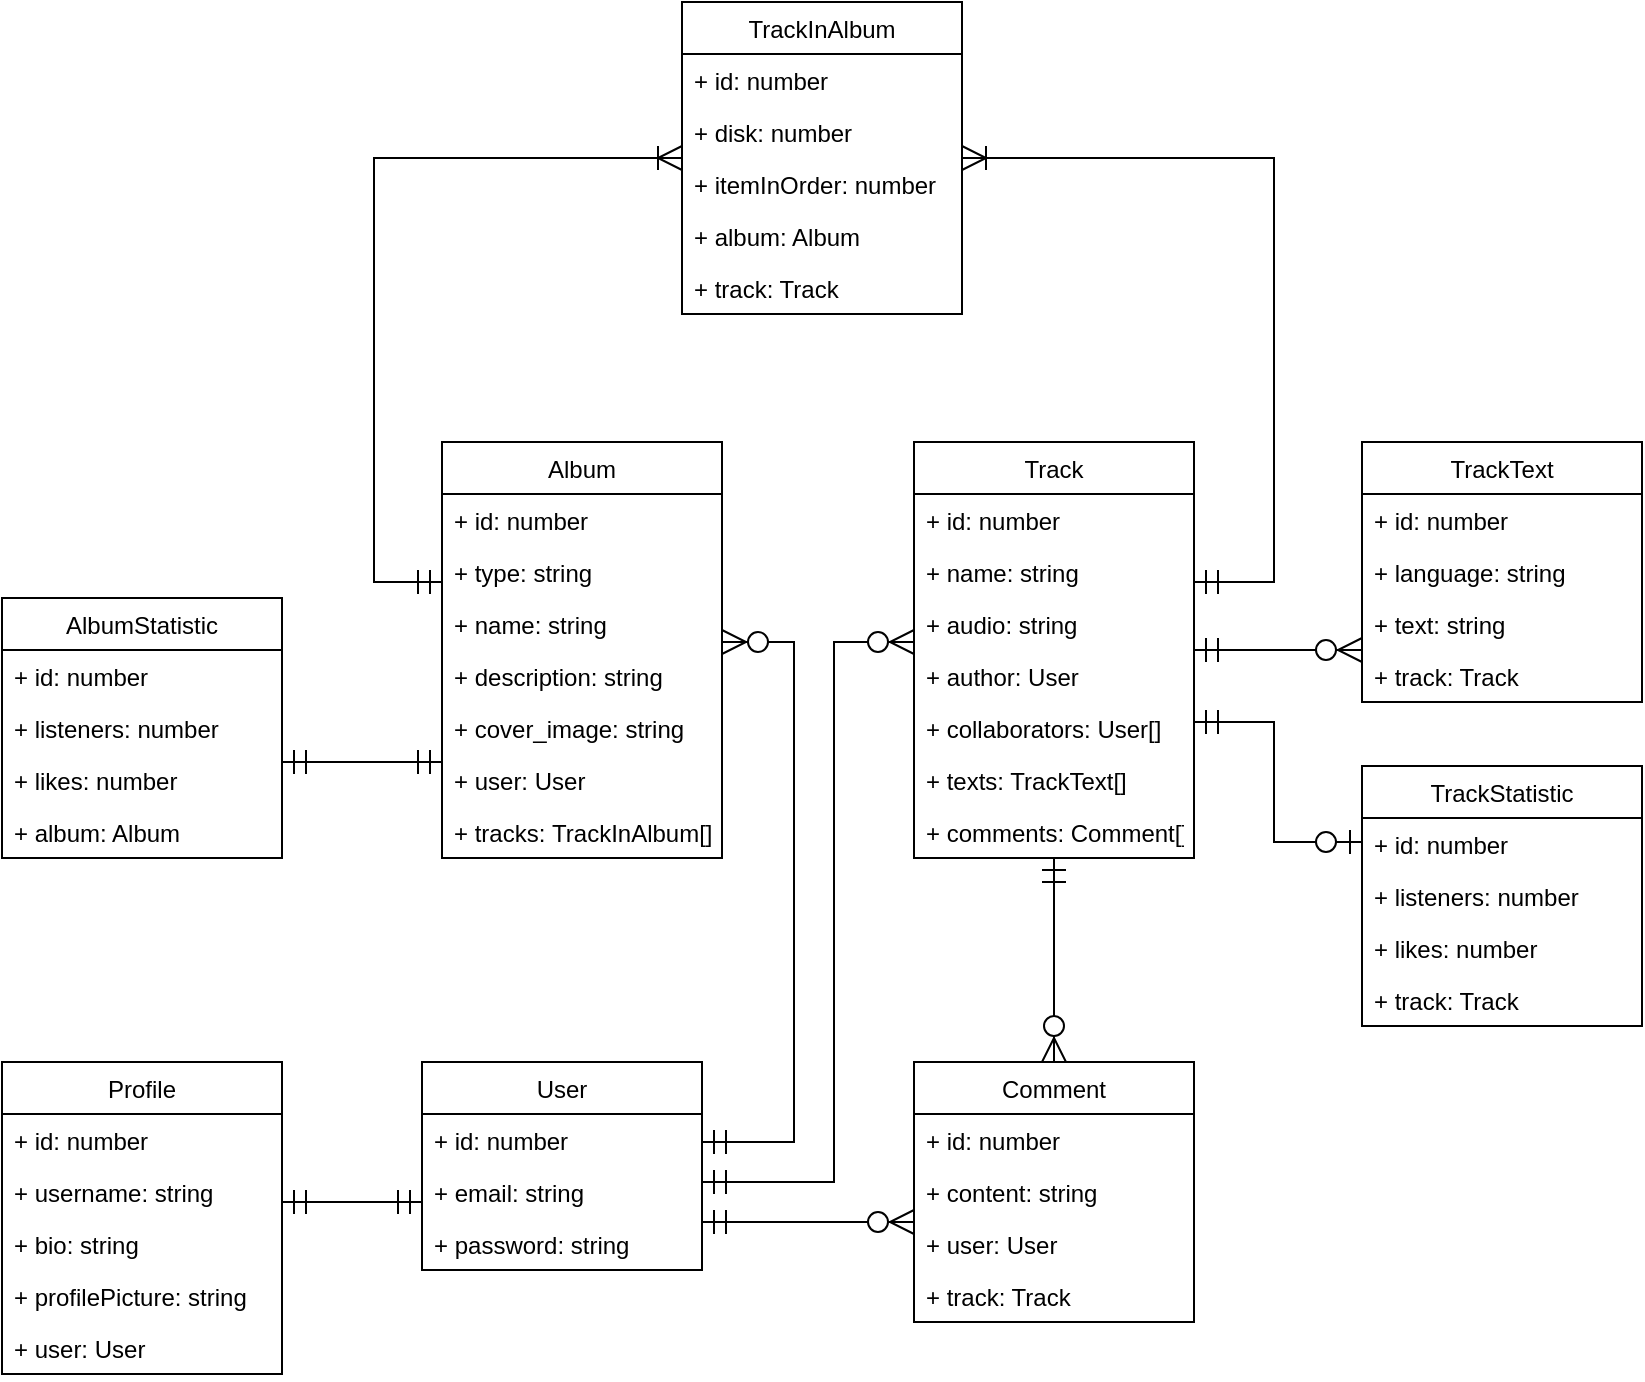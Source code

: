 <mxfile version="16.2.4" type="device"><diagram id="b0WNsbX9S3KNt1-1rh22" name="Page-1"><mxGraphModel dx="1038" dy="579" grid="1" gridSize="10" guides="1" tooltips="1" connect="1" arrows="1" fold="1" page="1" pageScale="1" pageWidth="827" pageHeight="1169" math="0" shadow="0"><root><mxCell id="0"/><mxCell id="1" parent="0"/><mxCell id="_lEyPJwZfiS7xS8hOBwF-5" value="Album" style="swimlane;fontStyle=0;childLayout=stackLayout;horizontal=1;startSize=26;fillColor=none;horizontalStack=0;resizeParent=1;resizeParentMax=0;resizeLast=0;collapsible=1;marginBottom=0;" parent="1" vertex="1"><mxGeometry x="224" y="230" width="140" height="208" as="geometry"/></mxCell><mxCell id="_lEyPJwZfiS7xS8hOBwF-6" value="+ id: number" style="text;strokeColor=none;fillColor=none;align=left;verticalAlign=top;spacingLeft=4;spacingRight=4;overflow=hidden;rotatable=0;points=[[0,0.5],[1,0.5]];portConstraint=eastwest;" parent="_lEyPJwZfiS7xS8hOBwF-5" vertex="1"><mxGeometry y="26" width="140" height="26" as="geometry"/></mxCell><mxCell id="JOfhI3XppNqp80Z-B2s7-26" value="+ type: string" style="text;strokeColor=none;fillColor=none;align=left;verticalAlign=top;spacingLeft=4;spacingRight=4;overflow=hidden;rotatable=0;points=[[0,0.5],[1,0.5]];portConstraint=eastwest;" vertex="1" parent="_lEyPJwZfiS7xS8hOBwF-5"><mxGeometry y="52" width="140" height="26" as="geometry"/></mxCell><mxCell id="_lEyPJwZfiS7xS8hOBwF-7" value="+ name: string" style="text;strokeColor=none;fillColor=none;align=left;verticalAlign=top;spacingLeft=4;spacingRight=4;overflow=hidden;rotatable=0;points=[[0,0.5],[1,0.5]];portConstraint=eastwest;" parent="_lEyPJwZfiS7xS8hOBwF-5" vertex="1"><mxGeometry y="78" width="140" height="26" as="geometry"/></mxCell><mxCell id="JOfhI3XppNqp80Z-B2s7-14" value="+ description: string" style="text;strokeColor=none;fillColor=none;align=left;verticalAlign=top;spacingLeft=4;spacingRight=4;overflow=hidden;rotatable=0;points=[[0,0.5],[1,0.5]];portConstraint=eastwest;" vertex="1" parent="_lEyPJwZfiS7xS8hOBwF-5"><mxGeometry y="104" width="140" height="26" as="geometry"/></mxCell><mxCell id="_lEyPJwZfiS7xS8hOBwF-9" value="+ cover_image: string" style="text;strokeColor=none;fillColor=none;align=left;verticalAlign=top;spacingLeft=4;spacingRight=4;overflow=hidden;rotatable=0;points=[[0,0.5],[1,0.5]];portConstraint=eastwest;" parent="_lEyPJwZfiS7xS8hOBwF-5" vertex="1"><mxGeometry y="130" width="140" height="26" as="geometry"/></mxCell><mxCell id="_lEyPJwZfiS7xS8hOBwF-8" value="+ user: User" style="text;strokeColor=none;fillColor=none;align=left;verticalAlign=top;spacingLeft=4;spacingRight=4;overflow=hidden;rotatable=0;points=[[0,0.5],[1,0.5]];portConstraint=eastwest;" parent="_lEyPJwZfiS7xS8hOBwF-5" vertex="1"><mxGeometry y="156" width="140" height="26" as="geometry"/></mxCell><mxCell id="_lEyPJwZfiS7xS8hOBwF-10" value="+ tracks: TrackInAlbum[]" style="text;strokeColor=none;fillColor=none;align=left;verticalAlign=top;spacingLeft=4;spacingRight=4;overflow=hidden;rotatable=0;points=[[0,0.5],[1,0.5]];portConstraint=eastwest;" parent="_lEyPJwZfiS7xS8hOBwF-5" vertex="1"><mxGeometry y="182" width="140" height="26" as="geometry"/></mxCell><mxCell id="_lEyPJwZfiS7xS8hOBwF-11" value="Track" style="swimlane;fontStyle=0;childLayout=stackLayout;horizontal=1;startSize=26;fillColor=none;horizontalStack=0;resizeParent=1;resizeParentMax=0;resizeLast=0;collapsible=1;marginBottom=0;" parent="1" vertex="1"><mxGeometry x="460" y="230" width="140" height="208" as="geometry"/></mxCell><mxCell id="_lEyPJwZfiS7xS8hOBwF-12" value="+ id: number" style="text;strokeColor=none;fillColor=none;align=left;verticalAlign=top;spacingLeft=4;spacingRight=4;overflow=hidden;rotatable=0;points=[[0,0.5],[1,0.5]];portConstraint=eastwest;" parent="_lEyPJwZfiS7xS8hOBwF-11" vertex="1"><mxGeometry y="26" width="140" height="26" as="geometry"/></mxCell><mxCell id="_lEyPJwZfiS7xS8hOBwF-13" value="+ name: string" style="text;strokeColor=none;fillColor=none;align=left;verticalAlign=top;spacingLeft=4;spacingRight=4;overflow=hidden;rotatable=0;points=[[0,0.5],[1,0.5]];portConstraint=eastwest;" parent="_lEyPJwZfiS7xS8hOBwF-11" vertex="1"><mxGeometry y="52" width="140" height="26" as="geometry"/></mxCell><mxCell id="_lEyPJwZfiS7xS8hOBwF-52" value="+ audio: string" style="text;strokeColor=none;fillColor=none;align=left;verticalAlign=top;spacingLeft=4;spacingRight=4;overflow=hidden;rotatable=0;points=[[0,0.5],[1,0.5]];portConstraint=eastwest;" parent="_lEyPJwZfiS7xS8hOBwF-11" vertex="1"><mxGeometry y="78" width="140" height="26" as="geometry"/></mxCell><mxCell id="JOfhI3XppNqp80Z-B2s7-53" value="+ author: User" style="text;strokeColor=none;fillColor=none;align=left;verticalAlign=top;spacingLeft=4;spacingRight=4;overflow=hidden;rotatable=0;points=[[0,0.5],[1,0.5]];portConstraint=eastwest;" vertex="1" parent="_lEyPJwZfiS7xS8hOBwF-11"><mxGeometry y="104" width="140" height="26" as="geometry"/></mxCell><mxCell id="_lEyPJwZfiS7xS8hOBwF-14" value="+ collaborators: User[]" style="text;strokeColor=none;fillColor=none;align=left;verticalAlign=top;spacingLeft=4;spacingRight=4;overflow=hidden;rotatable=0;points=[[0,0.5],[1,0.5]];portConstraint=eastwest;" parent="_lEyPJwZfiS7xS8hOBwF-11" vertex="1"><mxGeometry y="130" width="140" height="26" as="geometry"/></mxCell><mxCell id="_lEyPJwZfiS7xS8hOBwF-60" value="+ texts: TrackText[]" style="text;strokeColor=none;fillColor=none;align=left;verticalAlign=top;spacingLeft=4;spacingRight=4;overflow=hidden;rotatable=0;points=[[0,0.5],[1,0.5]];portConstraint=eastwest;" parent="_lEyPJwZfiS7xS8hOBwF-11" vertex="1"><mxGeometry y="156" width="140" height="26" as="geometry"/></mxCell><mxCell id="_lEyPJwZfiS7xS8hOBwF-59" value="+ comments: Comment[]" style="text;strokeColor=none;fillColor=none;align=left;verticalAlign=top;spacingLeft=4;spacingRight=4;overflow=hidden;rotatable=0;points=[[0,0.5],[1,0.5]];portConstraint=eastwest;" parent="_lEyPJwZfiS7xS8hOBwF-11" vertex="1"><mxGeometry y="182" width="140" height="26" as="geometry"/></mxCell><mxCell id="_lEyPJwZfiS7xS8hOBwF-23" value="Comment" style="swimlane;fontStyle=0;childLayout=stackLayout;horizontal=1;startSize=26;fillColor=none;horizontalStack=0;resizeParent=1;resizeParentMax=0;resizeLast=0;collapsible=1;marginBottom=0;" parent="1" vertex="1"><mxGeometry x="460" y="540" width="140" height="130" as="geometry"/></mxCell><mxCell id="_lEyPJwZfiS7xS8hOBwF-24" value="+ id: number" style="text;strokeColor=none;fillColor=none;align=left;verticalAlign=top;spacingLeft=4;spacingRight=4;overflow=hidden;rotatable=0;points=[[0,0.5],[1,0.5]];portConstraint=eastwest;" parent="_lEyPJwZfiS7xS8hOBwF-23" vertex="1"><mxGeometry y="26" width="140" height="26" as="geometry"/></mxCell><mxCell id="_lEyPJwZfiS7xS8hOBwF-27" value="+ content: string" style="text;strokeColor=none;fillColor=none;align=left;verticalAlign=top;spacingLeft=4;spacingRight=4;overflow=hidden;rotatable=0;points=[[0,0.5],[1,0.5]];portConstraint=eastwest;" parent="_lEyPJwZfiS7xS8hOBwF-23" vertex="1"><mxGeometry y="52" width="140" height="26" as="geometry"/></mxCell><mxCell id="_lEyPJwZfiS7xS8hOBwF-26" value="+ user: User" style="text;strokeColor=none;fillColor=none;align=left;verticalAlign=top;spacingLeft=4;spacingRight=4;overflow=hidden;rotatable=0;points=[[0,0.5],[1,0.5]];portConstraint=eastwest;" parent="_lEyPJwZfiS7xS8hOBwF-23" vertex="1"><mxGeometry y="78" width="140" height="26" as="geometry"/></mxCell><mxCell id="_lEyPJwZfiS7xS8hOBwF-25" value="+ track: Track" style="text;strokeColor=none;fillColor=none;align=left;verticalAlign=top;spacingLeft=4;spacingRight=4;overflow=hidden;rotatable=0;points=[[0,0.5],[1,0.5]];portConstraint=eastwest;" parent="_lEyPJwZfiS7xS8hOBwF-23" vertex="1"><mxGeometry y="104" width="140" height="26" as="geometry"/></mxCell><mxCell id="_lEyPJwZfiS7xS8hOBwF-29" value="User" style="swimlane;fontStyle=0;childLayout=stackLayout;horizontal=1;startSize=26;fillColor=none;horizontalStack=0;resizeParent=1;resizeParentMax=0;resizeLast=0;collapsible=1;marginBottom=0;" parent="1" vertex="1"><mxGeometry x="214" y="540" width="140" height="104" as="geometry"/></mxCell><mxCell id="_lEyPJwZfiS7xS8hOBwF-30" value="+ id: number" style="text;strokeColor=none;fillColor=none;align=left;verticalAlign=top;spacingLeft=4;spacingRight=4;overflow=hidden;rotatable=0;points=[[0,0.5],[1,0.5]];portConstraint=eastwest;" parent="_lEyPJwZfiS7xS8hOBwF-29" vertex="1"><mxGeometry y="26" width="140" height="26" as="geometry"/></mxCell><mxCell id="JOfhI3XppNqp80Z-B2s7-1" value="+ email: string" style="text;strokeColor=none;fillColor=none;align=left;verticalAlign=top;spacingLeft=4;spacingRight=4;overflow=hidden;rotatable=0;points=[[0,0.5],[1,0.5]];portConstraint=eastwest;" vertex="1" parent="_lEyPJwZfiS7xS8hOBwF-29"><mxGeometry y="52" width="140" height="26" as="geometry"/></mxCell><mxCell id="JOfhI3XppNqp80Z-B2s7-2" value="+ password: string" style="text;strokeColor=none;fillColor=none;align=left;verticalAlign=top;spacingLeft=4;spacingRight=4;overflow=hidden;rotatable=0;points=[[0,0.5],[1,0.5]];portConstraint=eastwest;" vertex="1" parent="_lEyPJwZfiS7xS8hOBwF-29"><mxGeometry y="78" width="140" height="26" as="geometry"/></mxCell><mxCell id="_lEyPJwZfiS7xS8hOBwF-53" value="TrackInAlbum" style="swimlane;fontStyle=0;childLayout=stackLayout;horizontal=1;startSize=26;fillColor=none;horizontalStack=0;resizeParent=1;resizeParentMax=0;resizeLast=0;collapsible=1;marginBottom=0;" parent="1" vertex="1"><mxGeometry x="344" y="10" width="140" height="156" as="geometry"/></mxCell><mxCell id="_lEyPJwZfiS7xS8hOBwF-54" value="+ id: number" style="text;strokeColor=none;fillColor=none;align=left;verticalAlign=top;spacingLeft=4;spacingRight=4;overflow=hidden;rotatable=0;points=[[0,0.5],[1,0.5]];portConstraint=eastwest;" parent="_lEyPJwZfiS7xS8hOBwF-53" vertex="1"><mxGeometry y="26" width="140" height="26" as="geometry"/></mxCell><mxCell id="JOfhI3XppNqp80Z-B2s7-37" value="+ disk: number" style="text;strokeColor=none;fillColor=none;align=left;verticalAlign=top;spacingLeft=4;spacingRight=4;overflow=hidden;rotatable=0;points=[[0,0.5],[1,0.5]];portConstraint=eastwest;" vertex="1" parent="_lEyPJwZfiS7xS8hOBwF-53"><mxGeometry y="52" width="140" height="26" as="geometry"/></mxCell><mxCell id="JOfhI3XppNqp80Z-B2s7-36" value="+ itemInOrder: number" style="text;strokeColor=none;fillColor=none;align=left;verticalAlign=top;spacingLeft=4;spacingRight=4;overflow=hidden;rotatable=0;points=[[0,0.5],[1,0.5]];portConstraint=eastwest;" vertex="1" parent="_lEyPJwZfiS7xS8hOBwF-53"><mxGeometry y="78" width="140" height="26" as="geometry"/></mxCell><mxCell id="JOfhI3XppNqp80Z-B2s7-51" value="+ album: Album" style="text;strokeColor=none;fillColor=none;align=left;verticalAlign=top;spacingLeft=4;spacingRight=4;overflow=hidden;rotatable=0;points=[[0,0.5],[1,0.5]];portConstraint=eastwest;" vertex="1" parent="_lEyPJwZfiS7xS8hOBwF-53"><mxGeometry y="104" width="140" height="26" as="geometry"/></mxCell><mxCell id="_lEyPJwZfiS7xS8hOBwF-57" value="+ track: Track" style="text;strokeColor=none;fillColor=none;align=left;verticalAlign=top;spacingLeft=4;spacingRight=4;overflow=hidden;rotatable=0;points=[[0,0.5],[1,0.5]];portConstraint=eastwest;" parent="_lEyPJwZfiS7xS8hOBwF-53" vertex="1"><mxGeometry y="130" width="140" height="26" as="geometry"/></mxCell><mxCell id="_lEyPJwZfiS7xS8hOBwF-63" value="" style="edgeStyle=orthogonalEdgeStyle;fontSize=12;html=1;endArrow=ERzeroToMany;startArrow=ERmandOne;rounded=0;endSize=10;strokeWidth=1;startSize=10;" parent="1" source="_lEyPJwZfiS7xS8hOBwF-29" target="_lEyPJwZfiS7xS8hOBwF-23" edge="1"><mxGeometry width="100" height="100" relative="1" as="geometry"><mxPoint x="494" y="370" as="sourcePoint"/><mxPoint x="654" y="260" as="targetPoint"/><Array as="points"><mxPoint x="390" y="620"/><mxPoint x="390" y="620"/></Array></mxGeometry></mxCell><mxCell id="_lEyPJwZfiS7xS8hOBwF-64" value="" style="edgeStyle=orthogonalEdgeStyle;fontSize=12;html=1;endArrow=ERzeroToMany;startArrow=ERmandOne;rounded=0;endSize=10;strokeWidth=1;startSize=10;" parent="1" source="_lEyPJwZfiS7xS8hOBwF-29" target="_lEyPJwZfiS7xS8hOBwF-5" edge="1"><mxGeometry width="100" height="100" relative="1" as="geometry"><mxPoint x="364" y="585" as="sourcePoint"/><mxPoint x="474" y="585" as="targetPoint"/><Array as="points"><mxPoint x="400" y="580"/><mxPoint x="400" y="330"/></Array></mxGeometry></mxCell><mxCell id="_lEyPJwZfiS7xS8hOBwF-65" value="" style="edgeStyle=orthogonalEdgeStyle;fontSize=12;html=1;endArrow=ERzeroToMany;startArrow=ERmandOne;rounded=0;endSize=10;strokeWidth=1;startSize=10;" parent="1" source="_lEyPJwZfiS7xS8hOBwF-29" target="_lEyPJwZfiS7xS8hOBwF-11" edge="1"><mxGeometry width="100" height="100" relative="1" as="geometry"><mxPoint x="364" y="585" as="sourcePoint"/><mxPoint x="374" y="318" as="targetPoint"/><Array as="points"><mxPoint x="420" y="600"/><mxPoint x="420" y="330"/></Array></mxGeometry></mxCell><mxCell id="_lEyPJwZfiS7xS8hOBwF-74" value="" style="edgeStyle=orthogonalEdgeStyle;fontSize=12;html=1;endArrow=ERzeroToOne;startArrow=ERmandOne;rounded=0;endSize=10;strokeWidth=1;startSize=10;" parent="1" source="_lEyPJwZfiS7xS8hOBwF-11" target="_lEyPJwZfiS7xS8hOBwF-69" edge="1"><mxGeometry width="100" height="100" relative="1" as="geometry"><mxPoint x="554" y="480" as="sourcePoint"/><mxPoint x="654" y="380" as="targetPoint"/><Array as="points"><mxPoint x="640" y="370"/><mxPoint x="640" y="430"/></Array></mxGeometry></mxCell><mxCell id="JOfhI3XppNqp80Z-B2s7-3" value="Profile" style="swimlane;fontStyle=0;childLayout=stackLayout;horizontal=1;startSize=26;fillColor=none;horizontalStack=0;resizeParent=1;resizeParentMax=0;resizeLast=0;collapsible=1;marginBottom=0;" vertex="1" parent="1"><mxGeometry x="4" y="540" width="140" height="156" as="geometry"/></mxCell><mxCell id="JOfhI3XppNqp80Z-B2s7-4" value="+ id: number" style="text;strokeColor=none;fillColor=none;align=left;verticalAlign=top;spacingLeft=4;spacingRight=4;overflow=hidden;rotatable=0;points=[[0,0.5],[1,0.5]];portConstraint=eastwest;" vertex="1" parent="JOfhI3XppNqp80Z-B2s7-3"><mxGeometry y="26" width="140" height="26" as="geometry"/></mxCell><mxCell id="_lEyPJwZfiS7xS8hOBwF-31" value="+ username: string" style="text;strokeColor=none;fillColor=none;align=left;verticalAlign=top;spacingLeft=4;spacingRight=4;overflow=hidden;rotatable=0;points=[[0,0.5],[1,0.5]];portConstraint=eastwest;" parent="JOfhI3XppNqp80Z-B2s7-3" vertex="1"><mxGeometry y="52" width="140" height="26" as="geometry"/></mxCell><mxCell id="JOfhI3XppNqp80Z-B2s7-8" value="+ bio: string" style="text;strokeColor=none;fillColor=none;align=left;verticalAlign=top;spacingLeft=4;spacingRight=4;overflow=hidden;rotatable=0;points=[[0,0.5],[1,0.5]];portConstraint=eastwest;" vertex="1" parent="JOfhI3XppNqp80Z-B2s7-3"><mxGeometry y="78" width="140" height="26" as="geometry"/></mxCell><mxCell id="JOfhI3XppNqp80Z-B2s7-9" value="+ profilePicture: string" style="text;strokeColor=none;fillColor=none;align=left;verticalAlign=top;spacingLeft=4;spacingRight=4;overflow=hidden;rotatable=0;points=[[0,0.5],[1,0.5]];portConstraint=eastwest;" vertex="1" parent="JOfhI3XppNqp80Z-B2s7-3"><mxGeometry y="104" width="140" height="26" as="geometry"/></mxCell><mxCell id="JOfhI3XppNqp80Z-B2s7-7" value="+ user: User" style="text;strokeColor=none;fillColor=none;align=left;verticalAlign=top;spacingLeft=4;spacingRight=4;overflow=hidden;rotatable=0;points=[[0,0.5],[1,0.5]];portConstraint=eastwest;" vertex="1" parent="JOfhI3XppNqp80Z-B2s7-3"><mxGeometry y="130" width="140" height="26" as="geometry"/></mxCell><mxCell id="JOfhI3XppNqp80Z-B2s7-10" value="" style="edgeStyle=orthogonalEdgeStyle;fontSize=12;html=1;endArrow=ERmandOne;startArrow=ERmandOne;rounded=0;startSize=10;endSize=10;" edge="1" parent="1" source="JOfhI3XppNqp80Z-B2s7-3" target="_lEyPJwZfiS7xS8hOBwF-29"><mxGeometry width="100" height="100" relative="1" as="geometry"><mxPoint x="260" y="550" as="sourcePoint"/><mxPoint x="360" y="450" as="targetPoint"/><Array as="points"><mxPoint x="180" y="610"/><mxPoint x="180" y="610"/></Array></mxGeometry></mxCell><mxCell id="JOfhI3XppNqp80Z-B2s7-13" value="" style="edgeStyle=orthogonalEdgeStyle;fontSize=12;html=1;endArrow=ERoneToMany;startArrow=ERmandOne;rounded=0;startSize=10;endSize=10;" edge="1" parent="1" source="_lEyPJwZfiS7xS8hOBwF-11" target="_lEyPJwZfiS7xS8hOBwF-53"><mxGeometry width="100" height="100" relative="1" as="geometry"><mxPoint x="260" y="520" as="sourcePoint"/><mxPoint x="360" y="420" as="targetPoint"/><Array as="points"><mxPoint x="640" y="300"/><mxPoint x="640" y="88"/></Array></mxGeometry></mxCell><mxCell id="JOfhI3XppNqp80Z-B2s7-27" value="AlbumStatistic" style="swimlane;fontStyle=0;childLayout=stackLayout;horizontal=1;startSize=26;fillColor=none;horizontalStack=0;resizeParent=1;resizeParentMax=0;resizeLast=0;collapsible=1;marginBottom=0;" vertex="1" parent="1"><mxGeometry x="4" y="308" width="140" height="130" as="geometry"/></mxCell><mxCell id="JOfhI3XppNqp80Z-B2s7-28" value="+ id: number" style="text;strokeColor=none;fillColor=none;align=left;verticalAlign=top;spacingLeft=4;spacingRight=4;overflow=hidden;rotatable=0;points=[[0,0.5],[1,0.5]];portConstraint=eastwest;" vertex="1" parent="JOfhI3XppNqp80Z-B2s7-27"><mxGeometry y="26" width="140" height="26" as="geometry"/></mxCell><mxCell id="JOfhI3XppNqp80Z-B2s7-40" value="+ listeners: number" style="text;strokeColor=none;fillColor=none;align=left;verticalAlign=top;spacingLeft=4;spacingRight=4;overflow=hidden;rotatable=0;points=[[0,0.5],[1,0.5]];portConstraint=eastwest;" vertex="1" parent="JOfhI3XppNqp80Z-B2s7-27"><mxGeometry y="52" width="140" height="26" as="geometry"/></mxCell><mxCell id="JOfhI3XppNqp80Z-B2s7-41" value="+ likes: number" style="text;strokeColor=none;fillColor=none;align=left;verticalAlign=top;spacingLeft=4;spacingRight=4;overflow=hidden;rotatable=0;points=[[0,0.5],[1,0.5]];portConstraint=eastwest;" vertex="1" parent="JOfhI3XppNqp80Z-B2s7-27"><mxGeometry y="78" width="140" height="26" as="geometry"/></mxCell><mxCell id="JOfhI3XppNqp80Z-B2s7-34" value="+ album: Album" style="text;strokeColor=none;fillColor=none;align=left;verticalAlign=top;spacingLeft=4;spacingRight=4;overflow=hidden;rotatable=0;points=[[0,0.5],[1,0.5]];portConstraint=eastwest;" vertex="1" parent="JOfhI3XppNqp80Z-B2s7-27"><mxGeometry y="104" width="140" height="26" as="geometry"/></mxCell><mxCell id="JOfhI3XppNqp80Z-B2s7-35" value="" style="edgeStyle=orthogonalEdgeStyle;fontSize=12;html=1;endArrow=ERmandOne;startArrow=ERmandOne;rounded=0;startSize=10;endSize=10;" edge="1" parent="1" source="JOfhI3XppNqp80Z-B2s7-27" target="_lEyPJwZfiS7xS8hOBwF-5"><mxGeometry width="100" height="100" relative="1" as="geometry"><mxPoint x="154" y="655" as="sourcePoint"/><mxPoint x="224" y="655" as="targetPoint"/><Array as="points"><mxPoint x="210" y="390"/><mxPoint x="210" y="390"/></Array></mxGeometry></mxCell><mxCell id="JOfhI3XppNqp80Z-B2s7-43" value="TrackText" style="swimlane;fontStyle=0;childLayout=stackLayout;horizontal=1;startSize=26;fillColor=none;horizontalStack=0;resizeParent=1;resizeParentMax=0;resizeLast=0;collapsible=1;marginBottom=0;" vertex="1" parent="1"><mxGeometry x="684" y="230" width="140" height="130" as="geometry"/></mxCell><mxCell id="JOfhI3XppNqp80Z-B2s7-44" value="+ id: number" style="text;strokeColor=none;fillColor=none;align=left;verticalAlign=top;spacingLeft=4;spacingRight=4;overflow=hidden;rotatable=0;points=[[0,0.5],[1,0.5]];portConstraint=eastwest;" vertex="1" parent="JOfhI3XppNqp80Z-B2s7-43"><mxGeometry y="26" width="140" height="26" as="geometry"/></mxCell><mxCell id="JOfhI3XppNqp80Z-B2s7-45" value="+ language: string" style="text;strokeColor=none;fillColor=none;align=left;verticalAlign=top;spacingLeft=4;spacingRight=4;overflow=hidden;rotatable=0;points=[[0,0.5],[1,0.5]];portConstraint=eastwest;" vertex="1" parent="JOfhI3XppNqp80Z-B2s7-43"><mxGeometry y="52" width="140" height="26" as="geometry"/></mxCell><mxCell id="JOfhI3XppNqp80Z-B2s7-46" value="+ text: string" style="text;strokeColor=none;fillColor=none;align=left;verticalAlign=top;spacingLeft=4;spacingRight=4;overflow=hidden;rotatable=0;points=[[0,0.5],[1,0.5]];portConstraint=eastwest;" vertex="1" parent="JOfhI3XppNqp80Z-B2s7-43"><mxGeometry y="78" width="140" height="26" as="geometry"/></mxCell><mxCell id="JOfhI3XppNqp80Z-B2s7-47" value="+ track: Track" style="text;strokeColor=none;fillColor=none;align=left;verticalAlign=top;spacingLeft=4;spacingRight=4;overflow=hidden;rotatable=0;points=[[0,0.5],[1,0.5]];portConstraint=eastwest;" vertex="1" parent="JOfhI3XppNqp80Z-B2s7-43"><mxGeometry y="104" width="140" height="26" as="geometry"/></mxCell><mxCell id="_lEyPJwZfiS7xS8hOBwF-69" value="TrackStatistic" style="swimlane;fontStyle=0;childLayout=stackLayout;horizontal=1;startSize=26;fillColor=none;horizontalStack=0;resizeParent=1;resizeParentMax=0;resizeLast=0;collapsible=1;marginBottom=0;" parent="1" vertex="1"><mxGeometry x="684" y="392" width="140" height="130" as="geometry"/></mxCell><mxCell id="_lEyPJwZfiS7xS8hOBwF-70" value="+ id: number" style="text;strokeColor=none;fillColor=none;align=left;verticalAlign=top;spacingLeft=4;spacingRight=4;overflow=hidden;rotatable=0;points=[[0,0.5],[1,0.5]];portConstraint=eastwest;" parent="_lEyPJwZfiS7xS8hOBwF-69" vertex="1"><mxGeometry y="26" width="140" height="26" as="geometry"/></mxCell><mxCell id="_lEyPJwZfiS7xS8hOBwF-72" value="+ listeners: number" style="text;strokeColor=none;fillColor=none;align=left;verticalAlign=top;spacingLeft=4;spacingRight=4;overflow=hidden;rotatable=0;points=[[0,0.5],[1,0.5]];portConstraint=eastwest;" parent="_lEyPJwZfiS7xS8hOBwF-69" vertex="1"><mxGeometry y="52" width="140" height="26" as="geometry"/></mxCell><mxCell id="JOfhI3XppNqp80Z-B2s7-42" value="+ likes: number" style="text;strokeColor=none;fillColor=none;align=left;verticalAlign=top;spacingLeft=4;spacingRight=4;overflow=hidden;rotatable=0;points=[[0,0.5],[1,0.5]];portConstraint=eastwest;" vertex="1" parent="_lEyPJwZfiS7xS8hOBwF-69"><mxGeometry y="78" width="140" height="26" as="geometry"/></mxCell><mxCell id="_lEyPJwZfiS7xS8hOBwF-71" value="+ track: Track" style="text;strokeColor=none;fillColor=none;align=left;verticalAlign=top;spacingLeft=4;spacingRight=4;overflow=hidden;rotatable=0;points=[[0,0.5],[1,0.5]];portConstraint=eastwest;" parent="_lEyPJwZfiS7xS8hOBwF-69" vertex="1"><mxGeometry y="104" width="140" height="26" as="geometry"/></mxCell><mxCell id="JOfhI3XppNqp80Z-B2s7-55" value="" style="edgeStyle=orthogonalEdgeStyle;fontSize=12;html=1;endArrow=ERzeroToMany;startArrow=ERmandOne;rounded=0;endSize=10;strokeWidth=1;startSize=10;" edge="1" parent="1" source="_lEyPJwZfiS7xS8hOBwF-11" target="JOfhI3XppNqp80Z-B2s7-43"><mxGeometry width="100" height="100" relative="1" as="geometry"><mxPoint x="604" y="320" as="sourcePoint"/><mxPoint x="714" y="140" as="targetPoint"/><Array as="points"><mxPoint x="640" y="334"/><mxPoint x="640" y="334"/></Array></mxGeometry></mxCell><mxCell id="JOfhI3XppNqp80Z-B2s7-56" value="" style="edgeStyle=orthogonalEdgeStyle;fontSize=12;html=1;endArrow=ERoneToMany;startArrow=ERmandOne;rounded=0;startSize=10;endSize=10;" edge="1" parent="1" source="_lEyPJwZfiS7xS8hOBwF-5" target="_lEyPJwZfiS7xS8hOBwF-53"><mxGeometry width="100" height="100" relative="1" as="geometry"><mxPoint x="70" y="420" as="sourcePoint"/><mxPoint x="150" y="610" as="targetPoint"/><Array as="points"><mxPoint x="190" y="300"/><mxPoint x="190" y="88"/></Array></mxGeometry></mxCell><mxCell id="JOfhI3XppNqp80Z-B2s7-57" value="" style="edgeStyle=orthogonalEdgeStyle;fontSize=12;html=1;endArrow=ERzeroToMany;startArrow=ERmandOne;rounded=0;endSize=10;strokeWidth=1;startSize=10;" edge="1" parent="1" source="_lEyPJwZfiS7xS8hOBwF-11" target="_lEyPJwZfiS7xS8hOBwF-23"><mxGeometry width="100" height="100" relative="1" as="geometry"><mxPoint x="360" y="780" as="sourcePoint"/><mxPoint x="470" y="780" as="targetPoint"/><Array as="points"/></mxGeometry></mxCell></root></mxGraphModel></diagram></mxfile>